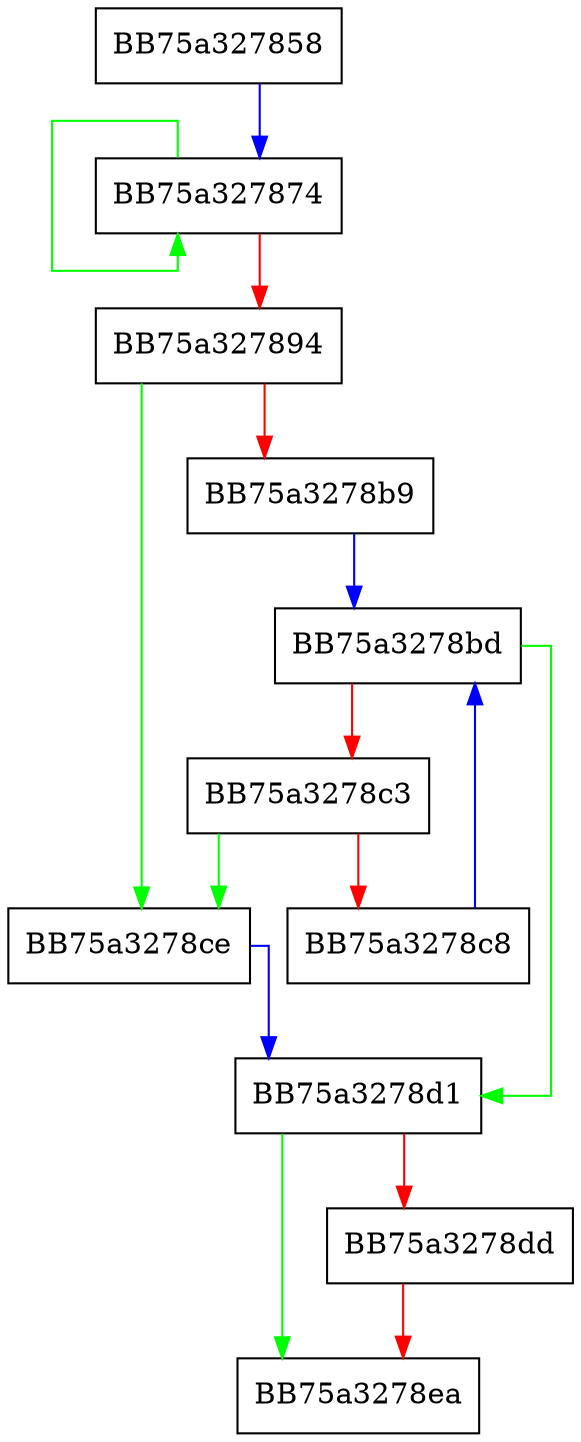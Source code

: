 digraph ClearThreatRelatedFirewallRules {
  node [shape="box"];
  graph [splines=ortho];
  BB75a327858 -> BB75a327874 [color="blue"];
  BB75a327874 -> BB75a327874 [color="green"];
  BB75a327874 -> BB75a327894 [color="red"];
  BB75a327894 -> BB75a3278ce [color="green"];
  BB75a327894 -> BB75a3278b9 [color="red"];
  BB75a3278b9 -> BB75a3278bd [color="blue"];
  BB75a3278bd -> BB75a3278d1 [color="green"];
  BB75a3278bd -> BB75a3278c3 [color="red"];
  BB75a3278c3 -> BB75a3278ce [color="green"];
  BB75a3278c3 -> BB75a3278c8 [color="red"];
  BB75a3278c8 -> BB75a3278bd [color="blue"];
  BB75a3278ce -> BB75a3278d1 [color="blue"];
  BB75a3278d1 -> BB75a3278ea [color="green"];
  BB75a3278d1 -> BB75a3278dd [color="red"];
  BB75a3278dd -> BB75a3278ea [color="red"];
}